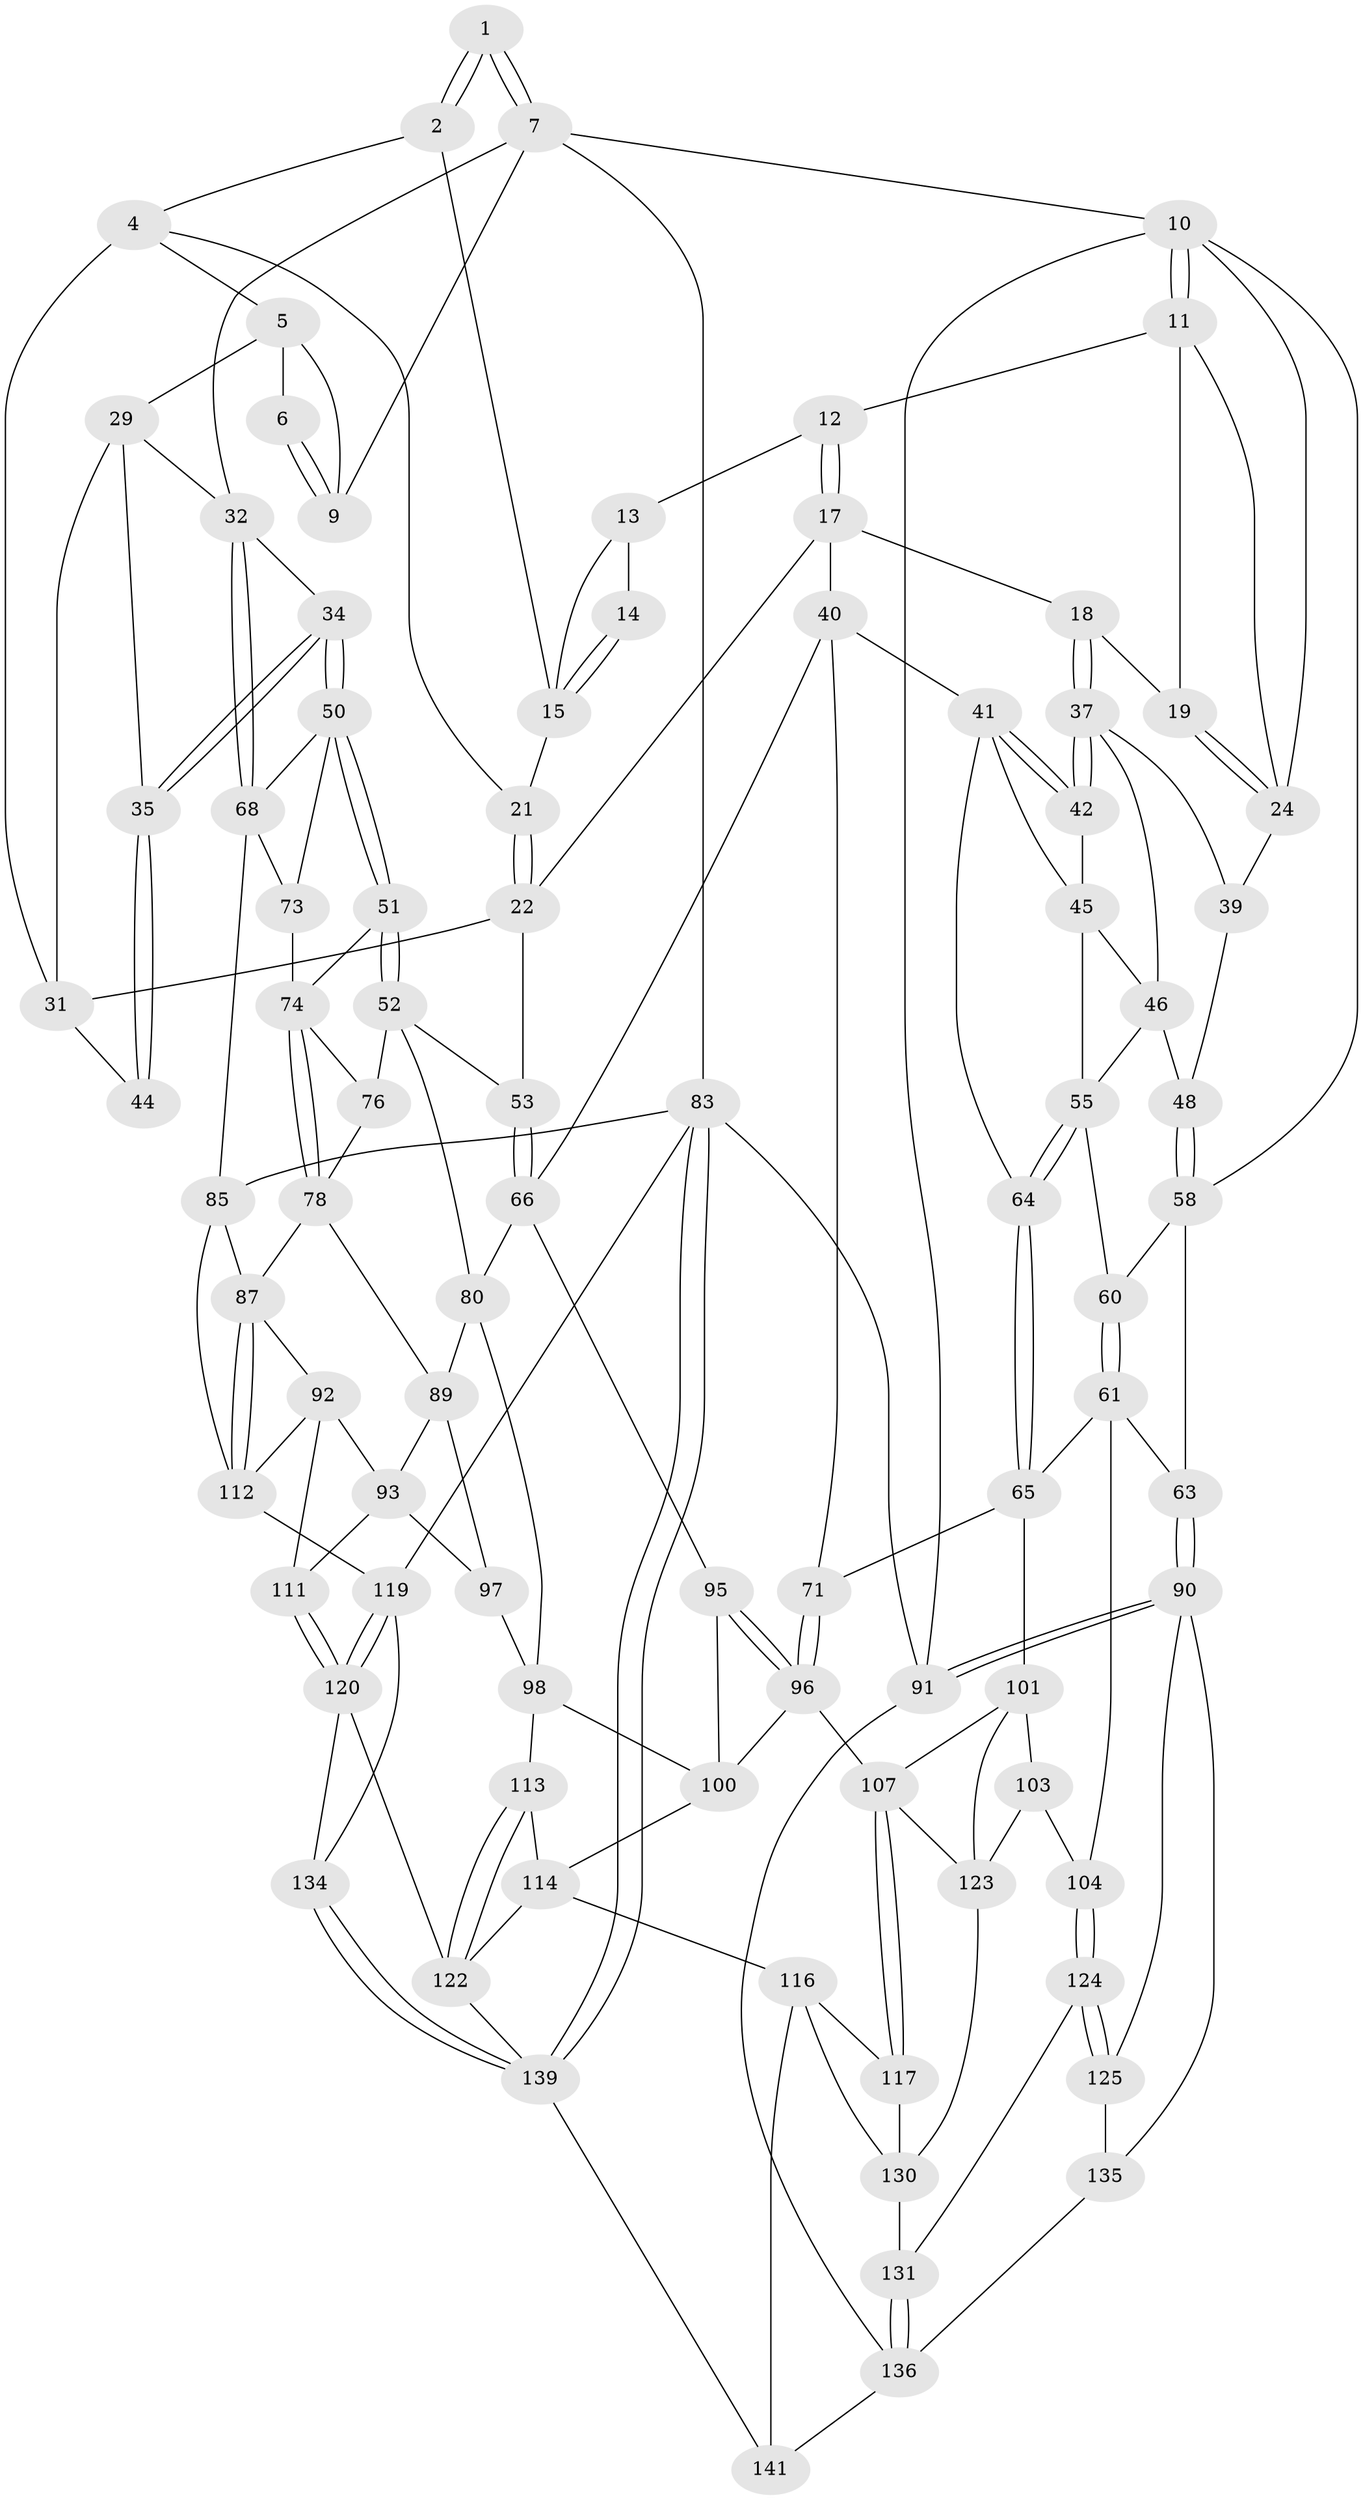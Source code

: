 // original degree distribution, {4: 0.24647887323943662, 5: 0.4859154929577465, 3: 0.02112676056338028, 6: 0.24647887323943662}
// Generated by graph-tools (version 1.1) at 2025/42/03/06/25 10:42:32]
// undirected, 88 vertices, 194 edges
graph export_dot {
graph [start="1"]
  node [color=gray90,style=filled];
  1 [pos="+0.9977358103717562+0"];
  2 [pos="+0.6997003285946485+0",super="+3"];
  4 [pos="+0.7069055385400209+0.0046060568392902535",super="+28"];
  5 [pos="+0.9062208120853911+0.04585709748059408",super="+27"];
  6 [pos="+0.9870823365855184+0"];
  7 [pos="+1+0",super="+8"];
  9 [pos="+0.9766454703031741+0.09546454448107651"];
  10 [pos="+0+0",super="+26"];
  11 [pos="+0.16114995665014042+0",super="+20"];
  12 [pos="+0.2857371531908073+0"];
  13 [pos="+0.2883637476265568+0"];
  14 [pos="+0.49900659348426757+0"];
  15 [pos="+0.5126223185822965+0.05691061559691594",super="+16"];
  17 [pos="+0.3160693176560647+0.07322856316726101",super="+23"];
  18 [pos="+0.21487326297683024+0.1342540319270714"];
  19 [pos="+0.20299139902465427+0.12586927070251777"];
  21 [pos="+0.496885326324981+0.1590467943567588"];
  22 [pos="+0.4506904026054595+0.22133081626763465",super="+47"];
  24 [pos="+0+0.09956538090384931",super="+25"];
  29 [pos="+0.8807579884173943+0.122859903843281",super="+30"];
  31 [pos="+0.7135753469905396+0.08578848247378362",super="+43"];
  32 [pos="+1+0.20102024190117238",super="+33"];
  34 [pos="+0.8663066285344292+0.3041145606802855"];
  35 [pos="+0.8557809120070138+0.2852907464246161",super="+36"];
  37 [pos="+0.21329378094655888+0.13984459060371943",super="+38"];
  39 [pos="+0.06139394998444227+0.2028486953098251"];
  40 [pos="+0.4145401453746225+0.26843771681418954",super="+67"];
  41 [pos="+0.3993507297051687+0.273167442754388",super="+57"];
  42 [pos="+0.2489952646789302+0.22764282745449155"];
  44 [pos="+0.7865520115129639+0.22310070540284155"];
  45 [pos="+0.213300805393594+0.24833335376809879",super="+54"];
  46 [pos="+0.17908973926446486+0.24247984018989321",super="+49"];
  48 [pos="+0.07760450181524947+0.22256886435724776"];
  50 [pos="+0.862526913948732+0.3295260047321285",super="+70"];
  51 [pos="+0.8440559009699765+0.34978648160575465"];
  52 [pos="+0.6909067789348516+0.39735203602617686",super="+77"];
  53 [pos="+0.6886852858171963+0.39652189503794333"];
  55 [pos="+0.17719769133277385+0.36435559532867273",super="+56"];
  58 [pos="+0.04501078026476158+0.3417817570698951",super="+59"];
  60 [pos="+0.0581500874620526+0.34480462047215726"];
  61 [pos="+0.16293083508535666+0.4756547832818283",super="+62"];
  63 [pos="+0+0.5283541348348644"];
  64 [pos="+0.20535479281343821+0.4318633318365215"];
  65 [pos="+0.19508597156244722+0.4638779020164585",super="+72"];
  66 [pos="+0.6228705067452506+0.44430531393308803",super="+82"];
  68 [pos="+1+0.41779794593428",super="+69"];
  71 [pos="+0.4251917525059153+0.5501854635217528"];
  73 [pos="+0.9431247679859971+0.4741295284423155"];
  74 [pos="+0.9148612943856645+0.4858373743005466",super="+75"];
  76 [pos="+0.8206675227195331+0.486906561105146"];
  78 [pos="+0.9042676514747255+0.53324031729776",super="+79"];
  80 [pos="+0.7477961661325498+0.5163633609068967",super="+81"];
  83 [pos="+1+1",super="+84"];
  85 [pos="+1+0.682029859981964",super="+86"];
  87 [pos="+1+0.6407415857362205",super="+88"];
  89 [pos="+0.8332843998908631+0.5577471951452221",super="+94"];
  90 [pos="+0+0.8023202239944897",super="+126"];
  91 [pos="+0+1"];
  92 [pos="+0.8997507689771007+0.644473156027718",super="+110"];
  93 [pos="+0.8972003888703526+0.6442763207593903",super="+109"];
  95 [pos="+0.6083419800339926+0.5722116409374365"];
  96 [pos="+0.45481788882978114+0.5928280945768741",super="+105"];
  97 [pos="+0.7370385798740811+0.6609144894493623"];
  98 [pos="+0.7189185682574598+0.6548526756980959",super="+99"];
  100 [pos="+0.5992648344056647+0.6246097473138029",super="+106"];
  101 [pos="+0.29632582339922736+0.610681808127886",super="+102"];
  103 [pos="+0.13692331902767718+0.7340762681190488"];
  104 [pos="+0.12281170354091898+0.7338555544726044"];
  107 [pos="+0.40548831431245586+0.7813467404775791",super="+108"];
  111 [pos="+0.8186446404959379+0.7684450829816186"];
  112 [pos="+0.9083565728688477+0.7265197109902886",super="+118"];
  113 [pos="+0.6400695869191024+0.736144219400767"];
  114 [pos="+0.6136869092103846+0.7506465107904101",super="+115"];
  116 [pos="+0.5163219638089045+0.8498191005792798",super="+138"];
  117 [pos="+0.4715582858746517+0.8409570453828693"];
  119 [pos="+0.916409418902264+0.8041413865648568",super="+127"];
  120 [pos="+0.8190623526210453+0.8518139932292171",super="+121"];
  122 [pos="+0.8081118081923886+0.8528431607140068",super="+128"];
  123 [pos="+0.3583698961182197+0.7861222513117224",super="+129"];
  124 [pos="+0.12024976417853209+0.735007556599397",super="+132"];
  125 [pos="+0+0.778859265835318"];
  130 [pos="+0.2824614595236979+0.8853787727014666",super="+133"];
  131 [pos="+0.22163787749194014+0.9062517888568214"];
  134 [pos="+0.862698267063293+0.9276984192386358"];
  135 [pos="+0.18438722373575833+0.9028145558230615",super="+137"];
  136 [pos="+0.17226588961041212+1",super="+142"];
  139 [pos="+0.9689970802095723+1",super="+140"];
  141 [pos="+0.3758782546869475+1"];
  1 -- 2;
  1 -- 2;
  1 -- 7;
  1 -- 7;
  2 -- 4;
  2 -- 15;
  4 -- 5;
  4 -- 21;
  4 -- 31;
  5 -- 6;
  5 -- 9;
  5 -- 29;
  6 -- 9;
  6 -- 9;
  7 -- 10;
  7 -- 83;
  7 -- 32;
  7 -- 9;
  10 -- 11;
  10 -- 11;
  10 -- 91;
  10 -- 58;
  10 -- 24;
  11 -- 12;
  11 -- 19;
  11 -- 24;
  12 -- 13;
  12 -- 17;
  12 -- 17;
  13 -- 14;
  13 -- 15;
  14 -- 15;
  14 -- 15;
  15 -- 21;
  17 -- 18;
  17 -- 40;
  17 -- 22;
  18 -- 19;
  18 -- 37;
  18 -- 37;
  19 -- 24;
  19 -- 24;
  21 -- 22;
  21 -- 22;
  22 -- 53;
  22 -- 31;
  24 -- 39;
  29 -- 32;
  29 -- 35;
  29 -- 31;
  31 -- 44;
  32 -- 68;
  32 -- 68;
  32 -- 34;
  34 -- 35;
  34 -- 35;
  34 -- 50;
  34 -- 50;
  35 -- 44 [weight=2];
  35 -- 44;
  37 -- 42;
  37 -- 42;
  37 -- 46;
  37 -- 39;
  39 -- 48;
  40 -- 41;
  40 -- 66;
  40 -- 71;
  41 -- 42;
  41 -- 42;
  41 -- 64;
  41 -- 45;
  42 -- 45;
  45 -- 46;
  45 -- 55;
  46 -- 48;
  46 -- 55;
  48 -- 58;
  48 -- 58;
  50 -- 51;
  50 -- 51;
  50 -- 73;
  50 -- 68;
  51 -- 52;
  51 -- 52;
  51 -- 74;
  52 -- 53;
  52 -- 80;
  52 -- 76;
  53 -- 66;
  53 -- 66;
  55 -- 64;
  55 -- 64;
  55 -- 60;
  58 -- 60;
  58 -- 63;
  60 -- 61;
  60 -- 61;
  61 -- 65;
  61 -- 104;
  61 -- 63;
  63 -- 90;
  63 -- 90;
  64 -- 65;
  64 -- 65;
  65 -- 101;
  65 -- 71;
  66 -- 95;
  66 -- 80;
  68 -- 73;
  68 -- 85;
  71 -- 96;
  71 -- 96;
  73 -- 74;
  74 -- 78;
  74 -- 78;
  74 -- 76;
  76 -- 78;
  78 -- 89;
  78 -- 87;
  80 -- 89;
  80 -- 98;
  83 -- 139;
  83 -- 139;
  83 -- 91;
  83 -- 85;
  83 -- 119;
  85 -- 87;
  85 -- 112;
  87 -- 112;
  87 -- 112;
  87 -- 92;
  89 -- 93;
  89 -- 97;
  90 -- 91;
  90 -- 91;
  90 -- 125;
  90 -- 135;
  91 -- 136;
  92 -- 93;
  92 -- 112;
  92 -- 111;
  93 -- 97;
  93 -- 111;
  95 -- 96;
  95 -- 96;
  95 -- 100;
  96 -- 107;
  96 -- 100;
  97 -- 98;
  98 -- 113;
  98 -- 100;
  100 -- 114;
  101 -- 123;
  101 -- 103;
  101 -- 107;
  103 -- 104;
  103 -- 123;
  104 -- 124;
  104 -- 124;
  107 -- 117;
  107 -- 117;
  107 -- 123;
  111 -- 120;
  111 -- 120;
  112 -- 119;
  113 -- 114;
  113 -- 122;
  113 -- 122;
  114 -- 116;
  114 -- 122;
  116 -- 117;
  116 -- 130;
  116 -- 141;
  117 -- 130;
  119 -- 120;
  119 -- 120;
  119 -- 134;
  120 -- 122;
  120 -- 134;
  122 -- 139;
  123 -- 130;
  124 -- 125;
  124 -- 125;
  124 -- 131;
  125 -- 135;
  130 -- 131;
  131 -- 136;
  131 -- 136;
  134 -- 139;
  134 -- 139;
  135 -- 136;
  136 -- 141;
  139 -- 141;
}
